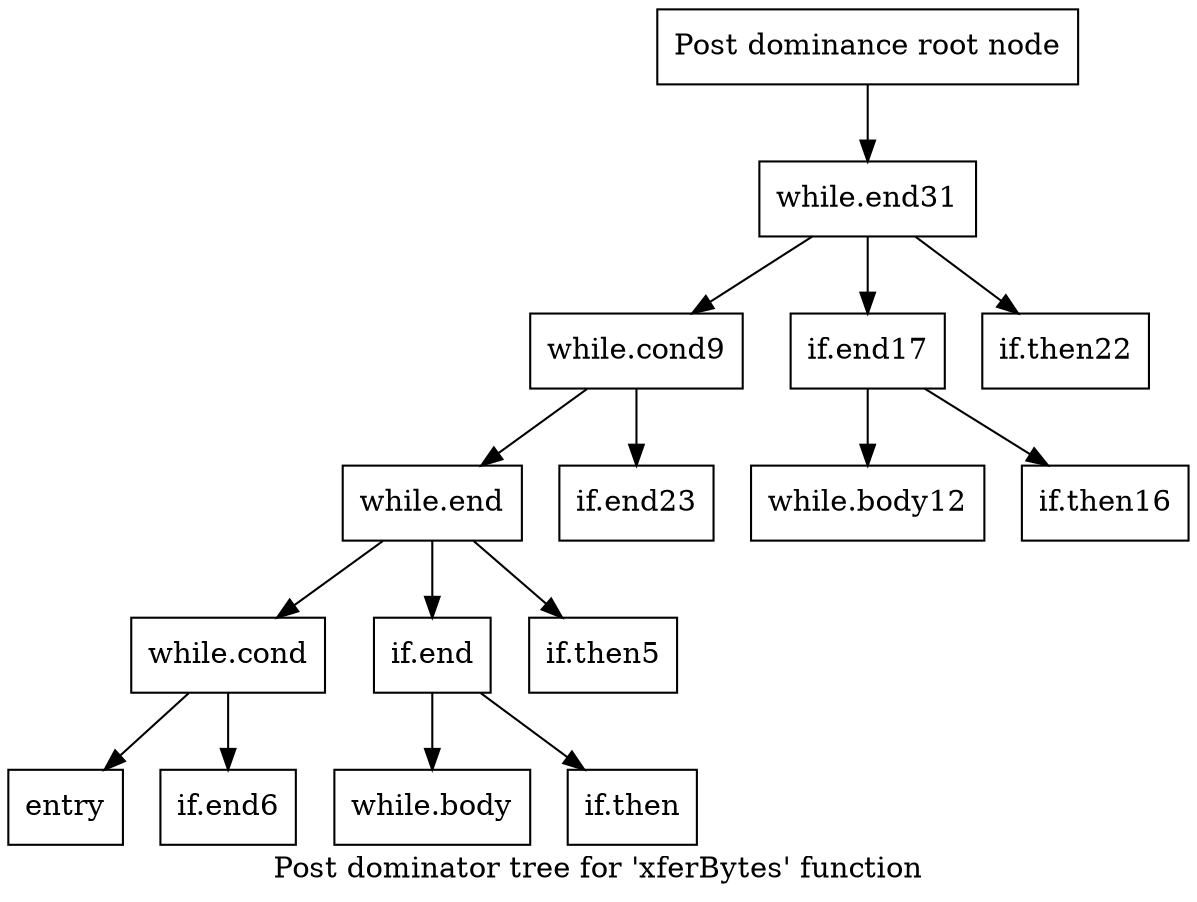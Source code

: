 digraph "Post dominator tree for 'xferBytes' function" {
	label="Post dominator tree for 'xferBytes' function";

	Node0xd8b3f0 [shape=record,label="{Post dominance root node}"];
	Node0xd8b3f0 -> Node0xdbf760;
	Node0xdbf760 [shape=record,label="{while.end31}"];
	Node0xdbf760 -> Node0xd623b0;
	Node0xdbf760 -> Node0xd68260;
	Node0xdbf760 -> Node0xd04350;
	Node0xd623b0 [shape=record,label="{while.cond9}"];
	Node0xd623b0 -> Node0xd10fd0;
	Node0xd623b0 -> Node0xdafbc0;
	Node0xd10fd0 [shape=record,label="{while.end}"];
	Node0xd10fd0 -> Node0xda1920;
	Node0xd10fd0 -> Node0xd6e8e0;
	Node0xd10fd0 -> Node0xd31070;
	Node0xda1920 [shape=record,label="{while.cond}"];
	Node0xda1920 -> Node0xdbe890;
	Node0xda1920 -> Node0xd59c20;
	Node0xdbe890 [shape=record,label="{entry}"];
	Node0xd59c20 [shape=record,label="{if.end6}"];
	Node0xd6e8e0 [shape=record,label="{if.end}"];
	Node0xd6e8e0 -> Node0xd32410;
	Node0xd6e8e0 -> Node0xdc09b0;
	Node0xd32410 [shape=record,label="{while.body}"];
	Node0xdc09b0 [shape=record,label="{if.then}"];
	Node0xd31070 [shape=record,label="{if.then5}"];
	Node0xdafbc0 [shape=record,label="{if.end23}"];
	Node0xd68260 [shape=record,label="{if.end17}"];
	Node0xd68260 -> Node0xda5fa0;
	Node0xd68260 -> Node0xd9d450;
	Node0xda5fa0 [shape=record,label="{while.body12}"];
	Node0xd9d450 [shape=record,label="{if.then16}"];
	Node0xd04350 [shape=record,label="{if.then22}"];
}
